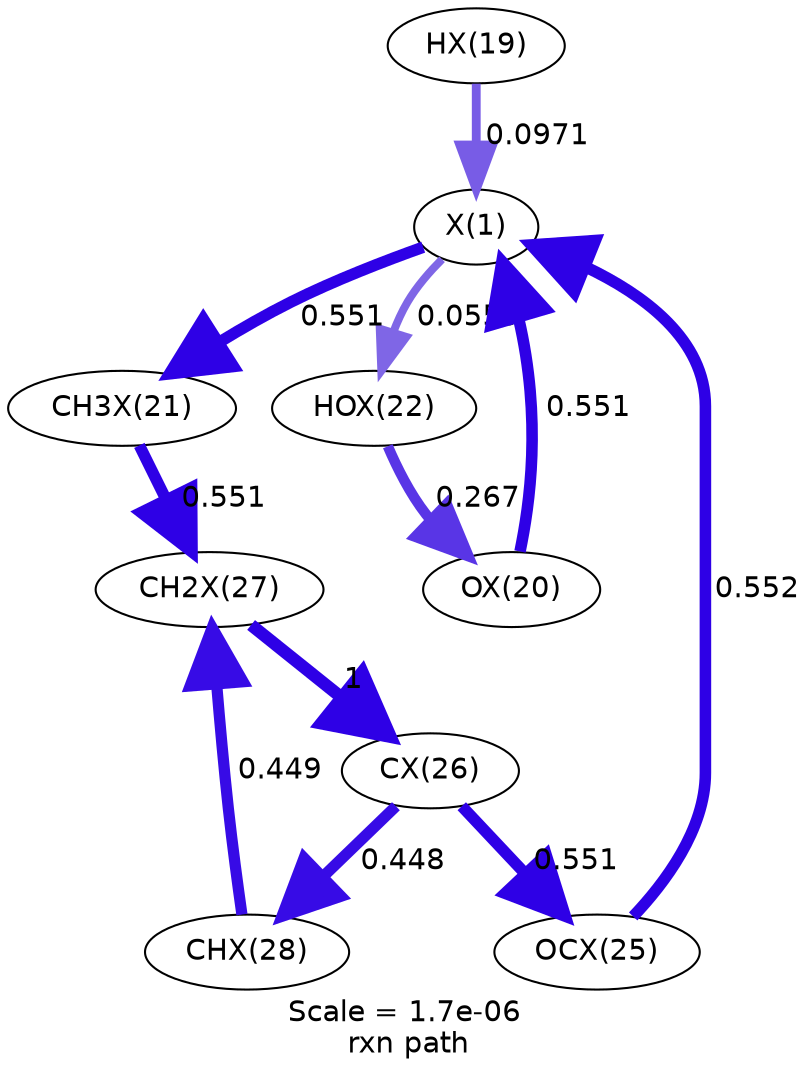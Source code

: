 digraph reaction_paths {
center=1;
s23 -> s22[fontname="Helvetica", penwidth=4.24, arrowsize=2.12, color="0.7, 0.597, 0.9"
, label=" 0.0971"];
s24 -> s22[fontname="Helvetica", penwidth=5.55, arrowsize=2.78, color="0.7, 1.05, 0.9"
, label=" 0.551"];
s22 -> s26[fontname="Helvetica", penwidth=3.82, arrowsize=1.91, color="0.7, 0.556, 0.9"
, label=" 0.0559"];
s22 -> s25[fontname="Helvetica", penwidth=5.55, arrowsize=2.78, color="0.7, 1.05, 0.9"
, label=" 0.551"];
s29 -> s22[fontname="Helvetica", penwidth=5.55, arrowsize=2.78, color="0.7, 1.05, 0.9"
, label=" 0.552"];
s26 -> s24[fontname="Helvetica", penwidth=5, arrowsize=2.5, color="0.7, 0.767, 0.9"
, label=" 0.267"];
s25 -> s31[fontname="Helvetica", penwidth=5.55, arrowsize=2.78, color="0.7, 1.05, 0.9"
, label=" 0.551"];
s32 -> s31[fontname="Helvetica", penwidth=5.39, arrowsize=2.7, color="0.7, 0.949, 0.9"
, label=" 0.449"];
s31 -> s30[fontname="Helvetica", penwidth=6, arrowsize=3, color="0.7, 1.5, 0.9"
, label=" 1"];
s30 -> s32[fontname="Helvetica", penwidth=5.39, arrowsize=2.7, color="0.7, 0.948, 0.9"
, label=" 0.448"];
s30 -> s29[fontname="Helvetica", penwidth=5.55, arrowsize=2.78, color="0.7, 1.05, 0.9"
, label=" 0.551"];
s22 [ fontname="Helvetica", label="X(1)"];
s23 [ fontname="Helvetica", label="HX(19)"];
s24 [ fontname="Helvetica", label="OX(20)"];
s25 [ fontname="Helvetica", label="CH3X(21)"];
s26 [ fontname="Helvetica", label="HOX(22)"];
s29 [ fontname="Helvetica", label="OCX(25)"];
s30 [ fontname="Helvetica", label="CX(26)"];
s31 [ fontname="Helvetica", label="CH2X(27)"];
s32 [ fontname="Helvetica", label="CHX(28)"];
 label = "Scale = 1.7e-06\l rxn path";
 fontname = "Helvetica";
}
